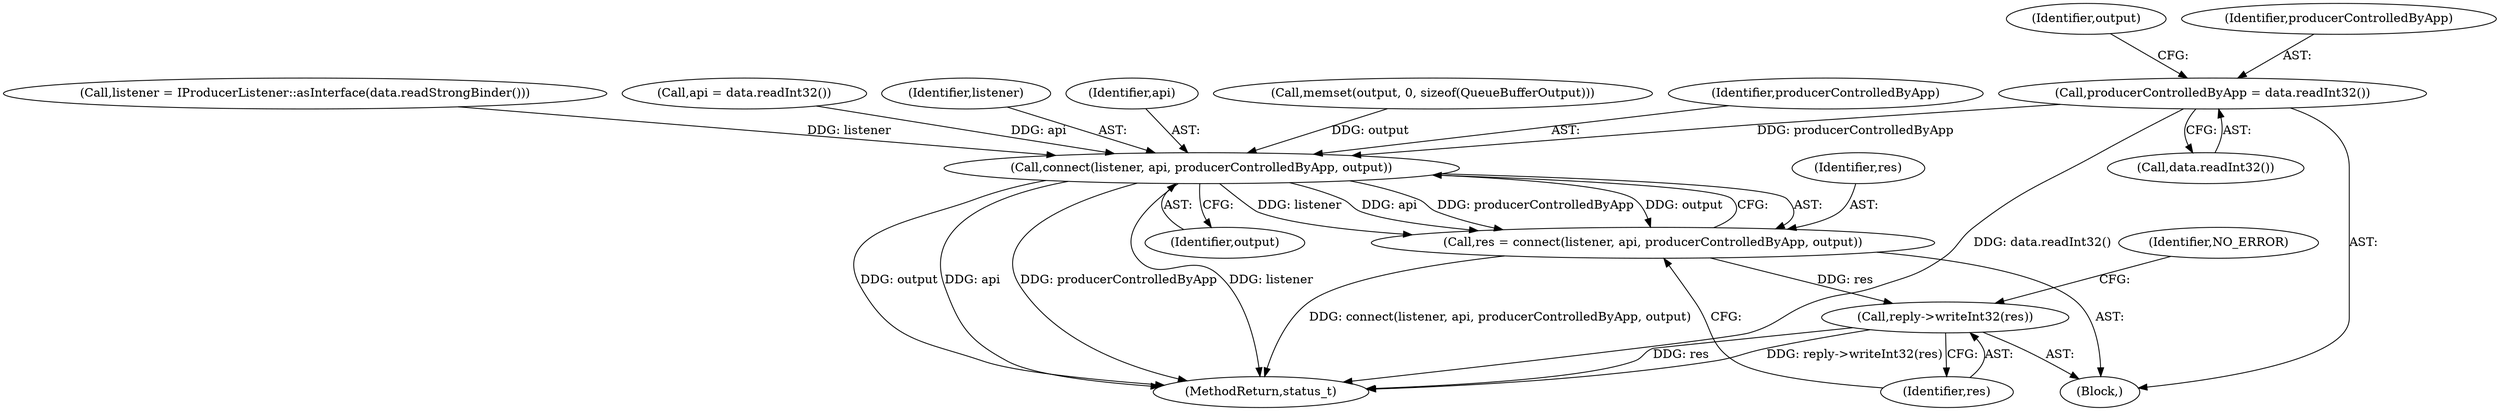 digraph "0_Android_a30d7d90c4f718e46fb41a99b3d52800e1011b73_0@API" {
"1000432" [label="(Call,producerControlledByApp = data.readInt32())"];
"1000450" [label="(Call,connect(listener, api, producerControlledByApp, output))"];
"1000448" [label="(Call,res = connect(listener, api, producerControlledByApp, output))"];
"1000455" [label="(Call,reply->writeInt32(res))"];
"1000596" [label="(MethodReturn,status_t)"];
"1000448" [label="(Call,res = connect(listener, api, producerControlledByApp, output))"];
"1000451" [label="(Identifier,listener)"];
"1000434" [label="(Call,data.readInt32())"];
"1000452" [label="(Identifier,api)"];
"1000442" [label="(Call,memset(output, 0, sizeof(QueueBufferOutput)))"];
"1000455" [label="(Call,reply->writeInt32(res))"];
"1000432" [label="(Call,producerControlledByApp = data.readInt32())"];
"1000449" [label="(Identifier,res)"];
"1000453" [label="(Identifier,producerControlledByApp)"];
"1000454" [label="(Identifier,output)"];
"1000456" [label="(Identifier,res)"];
"1000436" [label="(Identifier,output)"];
"1000412" [label="(Block,)"];
"1000423" [label="(Call,listener = IProducerListener::asInterface(data.readStrongBinder()))"];
"1000428" [label="(Call,api = data.readInt32())"];
"1000433" [label="(Identifier,producerControlledByApp)"];
"1000458" [label="(Identifier,NO_ERROR)"];
"1000450" [label="(Call,connect(listener, api, producerControlledByApp, output))"];
"1000432" -> "1000412"  [label="AST: "];
"1000432" -> "1000434"  [label="CFG: "];
"1000433" -> "1000432"  [label="AST: "];
"1000434" -> "1000432"  [label="AST: "];
"1000436" -> "1000432"  [label="CFG: "];
"1000432" -> "1000596"  [label="DDG: data.readInt32()"];
"1000432" -> "1000450"  [label="DDG: producerControlledByApp"];
"1000450" -> "1000448"  [label="AST: "];
"1000450" -> "1000454"  [label="CFG: "];
"1000451" -> "1000450"  [label="AST: "];
"1000452" -> "1000450"  [label="AST: "];
"1000453" -> "1000450"  [label="AST: "];
"1000454" -> "1000450"  [label="AST: "];
"1000448" -> "1000450"  [label="CFG: "];
"1000450" -> "1000596"  [label="DDG: api"];
"1000450" -> "1000596"  [label="DDG: producerControlledByApp"];
"1000450" -> "1000596"  [label="DDG: listener"];
"1000450" -> "1000596"  [label="DDG: output"];
"1000450" -> "1000448"  [label="DDG: listener"];
"1000450" -> "1000448"  [label="DDG: api"];
"1000450" -> "1000448"  [label="DDG: producerControlledByApp"];
"1000450" -> "1000448"  [label="DDG: output"];
"1000423" -> "1000450"  [label="DDG: listener"];
"1000428" -> "1000450"  [label="DDG: api"];
"1000442" -> "1000450"  [label="DDG: output"];
"1000448" -> "1000412"  [label="AST: "];
"1000449" -> "1000448"  [label="AST: "];
"1000456" -> "1000448"  [label="CFG: "];
"1000448" -> "1000596"  [label="DDG: connect(listener, api, producerControlledByApp, output)"];
"1000448" -> "1000455"  [label="DDG: res"];
"1000455" -> "1000412"  [label="AST: "];
"1000455" -> "1000456"  [label="CFG: "];
"1000456" -> "1000455"  [label="AST: "];
"1000458" -> "1000455"  [label="CFG: "];
"1000455" -> "1000596"  [label="DDG: reply->writeInt32(res)"];
"1000455" -> "1000596"  [label="DDG: res"];
}

